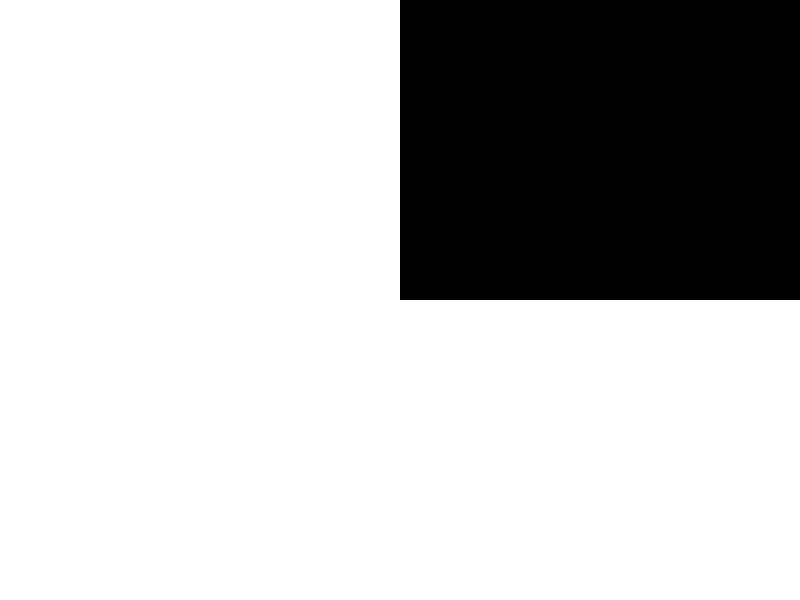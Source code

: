 sphere { <1, 2, 3>, 4.0
  pigment { color rgb 1 }
  finish {
    ambient 0 diffuse 0
    specular 0.7  roughness 0.01
    reflection { 0.7 metallic }
  }
}
triangle
{
    <0, 0, 0>, <1, 1, 1>, <2, 2, 2>
    pigment {color rgb <0.3, 0.3, 0.3>} // <==> rgb 0.3
    finish
    {
        ambient 0
    }
}

plane {
    <0, 1, 0>, 4
}

box
{
    <0, 0, 0>, <1, 1, 1>
}